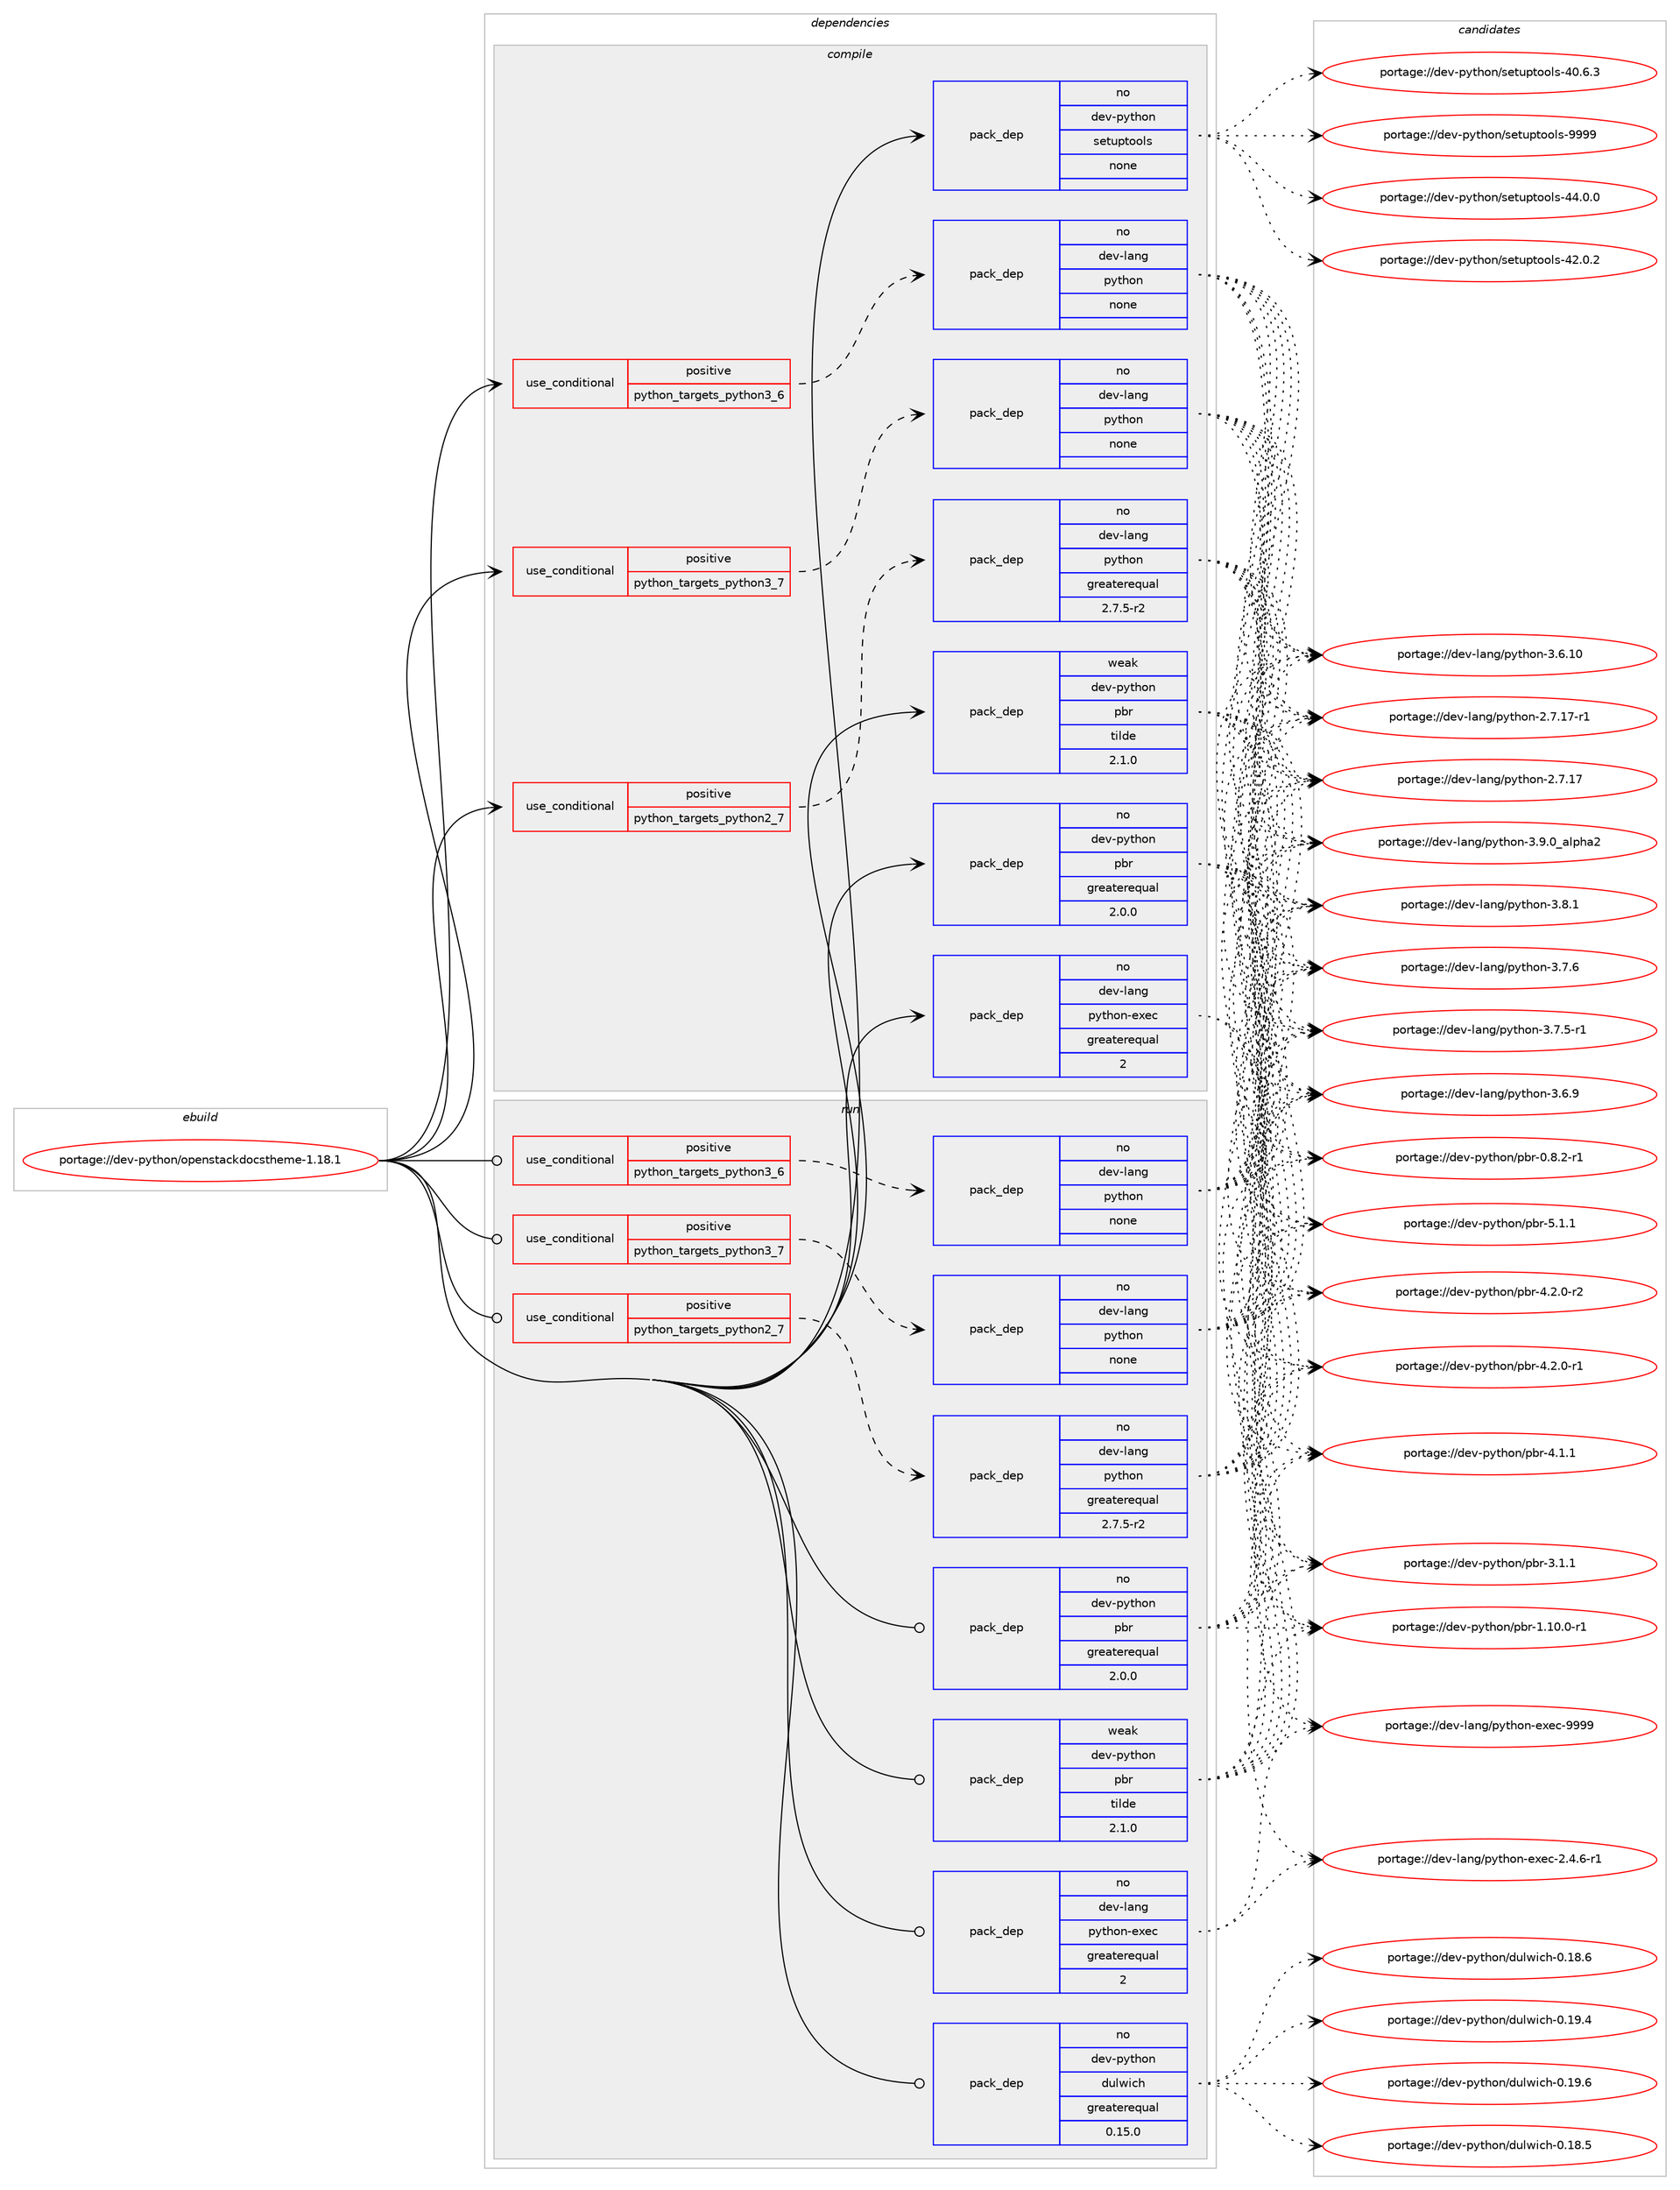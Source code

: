 digraph prolog {

# *************
# Graph options
# *************

newrank=true;
concentrate=true;
compound=true;
graph [rankdir=LR,fontname=Helvetica,fontsize=10,ranksep=1.5];#, ranksep=2.5, nodesep=0.2];
edge  [arrowhead=vee];
node  [fontname=Helvetica,fontsize=10];

# **********
# The ebuild
# **********

subgraph cluster_leftcol {
color=gray;
rank=same;
label=<<i>ebuild</i>>;
id [label="portage://dev-python/openstackdocstheme-1.18.1", color=red, width=4, href="../dev-python/openstackdocstheme-1.18.1.svg"];
}

# ****************
# The dependencies
# ****************

subgraph cluster_midcol {
color=gray;
label=<<i>dependencies</i>>;
subgraph cluster_compile {
fillcolor="#eeeeee";
style=filled;
label=<<i>compile</i>>;
subgraph cond111861 {
dependency446764 [label=<<TABLE BORDER="0" CELLBORDER="1" CELLSPACING="0" CELLPADDING="4"><TR><TD ROWSPAN="3" CELLPADDING="10">use_conditional</TD></TR><TR><TD>positive</TD></TR><TR><TD>python_targets_python2_7</TD></TR></TABLE>>, shape=none, color=red];
subgraph pack329928 {
dependency446765 [label=<<TABLE BORDER="0" CELLBORDER="1" CELLSPACING="0" CELLPADDING="4" WIDTH="220"><TR><TD ROWSPAN="6" CELLPADDING="30">pack_dep</TD></TR><TR><TD WIDTH="110">no</TD></TR><TR><TD>dev-lang</TD></TR><TR><TD>python</TD></TR><TR><TD>greaterequal</TD></TR><TR><TD>2.7.5-r2</TD></TR></TABLE>>, shape=none, color=blue];
}
dependency446764:e -> dependency446765:w [weight=20,style="dashed",arrowhead="vee"];
}
id:e -> dependency446764:w [weight=20,style="solid",arrowhead="vee"];
subgraph cond111862 {
dependency446766 [label=<<TABLE BORDER="0" CELLBORDER="1" CELLSPACING="0" CELLPADDING="4"><TR><TD ROWSPAN="3" CELLPADDING="10">use_conditional</TD></TR><TR><TD>positive</TD></TR><TR><TD>python_targets_python3_6</TD></TR></TABLE>>, shape=none, color=red];
subgraph pack329929 {
dependency446767 [label=<<TABLE BORDER="0" CELLBORDER="1" CELLSPACING="0" CELLPADDING="4" WIDTH="220"><TR><TD ROWSPAN="6" CELLPADDING="30">pack_dep</TD></TR><TR><TD WIDTH="110">no</TD></TR><TR><TD>dev-lang</TD></TR><TR><TD>python</TD></TR><TR><TD>none</TD></TR><TR><TD></TD></TR></TABLE>>, shape=none, color=blue];
}
dependency446766:e -> dependency446767:w [weight=20,style="dashed",arrowhead="vee"];
}
id:e -> dependency446766:w [weight=20,style="solid",arrowhead="vee"];
subgraph cond111863 {
dependency446768 [label=<<TABLE BORDER="0" CELLBORDER="1" CELLSPACING="0" CELLPADDING="4"><TR><TD ROWSPAN="3" CELLPADDING="10">use_conditional</TD></TR><TR><TD>positive</TD></TR><TR><TD>python_targets_python3_7</TD></TR></TABLE>>, shape=none, color=red];
subgraph pack329930 {
dependency446769 [label=<<TABLE BORDER="0" CELLBORDER="1" CELLSPACING="0" CELLPADDING="4" WIDTH="220"><TR><TD ROWSPAN="6" CELLPADDING="30">pack_dep</TD></TR><TR><TD WIDTH="110">no</TD></TR><TR><TD>dev-lang</TD></TR><TR><TD>python</TD></TR><TR><TD>none</TD></TR><TR><TD></TD></TR></TABLE>>, shape=none, color=blue];
}
dependency446768:e -> dependency446769:w [weight=20,style="dashed",arrowhead="vee"];
}
id:e -> dependency446768:w [weight=20,style="solid",arrowhead="vee"];
subgraph pack329931 {
dependency446770 [label=<<TABLE BORDER="0" CELLBORDER="1" CELLSPACING="0" CELLPADDING="4" WIDTH="220"><TR><TD ROWSPAN="6" CELLPADDING="30">pack_dep</TD></TR><TR><TD WIDTH="110">no</TD></TR><TR><TD>dev-lang</TD></TR><TR><TD>python-exec</TD></TR><TR><TD>greaterequal</TD></TR><TR><TD>2</TD></TR></TABLE>>, shape=none, color=blue];
}
id:e -> dependency446770:w [weight=20,style="solid",arrowhead="vee"];
subgraph pack329932 {
dependency446771 [label=<<TABLE BORDER="0" CELLBORDER="1" CELLSPACING="0" CELLPADDING="4" WIDTH="220"><TR><TD ROWSPAN="6" CELLPADDING="30">pack_dep</TD></TR><TR><TD WIDTH="110">no</TD></TR><TR><TD>dev-python</TD></TR><TR><TD>pbr</TD></TR><TR><TD>greaterequal</TD></TR><TR><TD>2.0.0</TD></TR></TABLE>>, shape=none, color=blue];
}
id:e -> dependency446771:w [weight=20,style="solid",arrowhead="vee"];
subgraph pack329933 {
dependency446772 [label=<<TABLE BORDER="0" CELLBORDER="1" CELLSPACING="0" CELLPADDING="4" WIDTH="220"><TR><TD ROWSPAN="6" CELLPADDING="30">pack_dep</TD></TR><TR><TD WIDTH="110">no</TD></TR><TR><TD>dev-python</TD></TR><TR><TD>setuptools</TD></TR><TR><TD>none</TD></TR><TR><TD></TD></TR></TABLE>>, shape=none, color=blue];
}
id:e -> dependency446772:w [weight=20,style="solid",arrowhead="vee"];
subgraph pack329934 {
dependency446773 [label=<<TABLE BORDER="0" CELLBORDER="1" CELLSPACING="0" CELLPADDING="4" WIDTH="220"><TR><TD ROWSPAN="6" CELLPADDING="30">pack_dep</TD></TR><TR><TD WIDTH="110">weak</TD></TR><TR><TD>dev-python</TD></TR><TR><TD>pbr</TD></TR><TR><TD>tilde</TD></TR><TR><TD>2.1.0</TD></TR></TABLE>>, shape=none, color=blue];
}
id:e -> dependency446773:w [weight=20,style="solid",arrowhead="vee"];
}
subgraph cluster_compileandrun {
fillcolor="#eeeeee";
style=filled;
label=<<i>compile and run</i>>;
}
subgraph cluster_run {
fillcolor="#eeeeee";
style=filled;
label=<<i>run</i>>;
subgraph cond111864 {
dependency446774 [label=<<TABLE BORDER="0" CELLBORDER="1" CELLSPACING="0" CELLPADDING="4"><TR><TD ROWSPAN="3" CELLPADDING="10">use_conditional</TD></TR><TR><TD>positive</TD></TR><TR><TD>python_targets_python2_7</TD></TR></TABLE>>, shape=none, color=red];
subgraph pack329935 {
dependency446775 [label=<<TABLE BORDER="0" CELLBORDER="1" CELLSPACING="0" CELLPADDING="4" WIDTH="220"><TR><TD ROWSPAN="6" CELLPADDING="30">pack_dep</TD></TR><TR><TD WIDTH="110">no</TD></TR><TR><TD>dev-lang</TD></TR><TR><TD>python</TD></TR><TR><TD>greaterequal</TD></TR><TR><TD>2.7.5-r2</TD></TR></TABLE>>, shape=none, color=blue];
}
dependency446774:e -> dependency446775:w [weight=20,style="dashed",arrowhead="vee"];
}
id:e -> dependency446774:w [weight=20,style="solid",arrowhead="odot"];
subgraph cond111865 {
dependency446776 [label=<<TABLE BORDER="0" CELLBORDER="1" CELLSPACING="0" CELLPADDING="4"><TR><TD ROWSPAN="3" CELLPADDING="10">use_conditional</TD></TR><TR><TD>positive</TD></TR><TR><TD>python_targets_python3_6</TD></TR></TABLE>>, shape=none, color=red];
subgraph pack329936 {
dependency446777 [label=<<TABLE BORDER="0" CELLBORDER="1" CELLSPACING="0" CELLPADDING="4" WIDTH="220"><TR><TD ROWSPAN="6" CELLPADDING="30">pack_dep</TD></TR><TR><TD WIDTH="110">no</TD></TR><TR><TD>dev-lang</TD></TR><TR><TD>python</TD></TR><TR><TD>none</TD></TR><TR><TD></TD></TR></TABLE>>, shape=none, color=blue];
}
dependency446776:e -> dependency446777:w [weight=20,style="dashed",arrowhead="vee"];
}
id:e -> dependency446776:w [weight=20,style="solid",arrowhead="odot"];
subgraph cond111866 {
dependency446778 [label=<<TABLE BORDER="0" CELLBORDER="1" CELLSPACING="0" CELLPADDING="4"><TR><TD ROWSPAN="3" CELLPADDING="10">use_conditional</TD></TR><TR><TD>positive</TD></TR><TR><TD>python_targets_python3_7</TD></TR></TABLE>>, shape=none, color=red];
subgraph pack329937 {
dependency446779 [label=<<TABLE BORDER="0" CELLBORDER="1" CELLSPACING="0" CELLPADDING="4" WIDTH="220"><TR><TD ROWSPAN="6" CELLPADDING="30">pack_dep</TD></TR><TR><TD WIDTH="110">no</TD></TR><TR><TD>dev-lang</TD></TR><TR><TD>python</TD></TR><TR><TD>none</TD></TR><TR><TD></TD></TR></TABLE>>, shape=none, color=blue];
}
dependency446778:e -> dependency446779:w [weight=20,style="dashed",arrowhead="vee"];
}
id:e -> dependency446778:w [weight=20,style="solid",arrowhead="odot"];
subgraph pack329938 {
dependency446780 [label=<<TABLE BORDER="0" CELLBORDER="1" CELLSPACING="0" CELLPADDING="4" WIDTH="220"><TR><TD ROWSPAN="6" CELLPADDING="30">pack_dep</TD></TR><TR><TD WIDTH="110">no</TD></TR><TR><TD>dev-lang</TD></TR><TR><TD>python-exec</TD></TR><TR><TD>greaterequal</TD></TR><TR><TD>2</TD></TR></TABLE>>, shape=none, color=blue];
}
id:e -> dependency446780:w [weight=20,style="solid",arrowhead="odot"];
subgraph pack329939 {
dependency446781 [label=<<TABLE BORDER="0" CELLBORDER="1" CELLSPACING="0" CELLPADDING="4" WIDTH="220"><TR><TD ROWSPAN="6" CELLPADDING="30">pack_dep</TD></TR><TR><TD WIDTH="110">no</TD></TR><TR><TD>dev-python</TD></TR><TR><TD>dulwich</TD></TR><TR><TD>greaterequal</TD></TR><TR><TD>0.15.0</TD></TR></TABLE>>, shape=none, color=blue];
}
id:e -> dependency446781:w [weight=20,style="solid",arrowhead="odot"];
subgraph pack329940 {
dependency446782 [label=<<TABLE BORDER="0" CELLBORDER="1" CELLSPACING="0" CELLPADDING="4" WIDTH="220"><TR><TD ROWSPAN="6" CELLPADDING="30">pack_dep</TD></TR><TR><TD WIDTH="110">no</TD></TR><TR><TD>dev-python</TD></TR><TR><TD>pbr</TD></TR><TR><TD>greaterequal</TD></TR><TR><TD>2.0.0</TD></TR></TABLE>>, shape=none, color=blue];
}
id:e -> dependency446782:w [weight=20,style="solid",arrowhead="odot"];
subgraph pack329941 {
dependency446783 [label=<<TABLE BORDER="0" CELLBORDER="1" CELLSPACING="0" CELLPADDING="4" WIDTH="220"><TR><TD ROWSPAN="6" CELLPADDING="30">pack_dep</TD></TR><TR><TD WIDTH="110">weak</TD></TR><TR><TD>dev-python</TD></TR><TR><TD>pbr</TD></TR><TR><TD>tilde</TD></TR><TR><TD>2.1.0</TD></TR></TABLE>>, shape=none, color=blue];
}
id:e -> dependency446783:w [weight=20,style="solid",arrowhead="odot"];
}
}

# **************
# The candidates
# **************

subgraph cluster_choices {
rank=same;
color=gray;
label=<<i>candidates</i>>;

subgraph choice329928 {
color=black;
nodesep=1;
choice10010111845108971101034711212111610411111045514657464895971081121049750 [label="portage://dev-lang/python-3.9.0_alpha2", color=red, width=4,href="../dev-lang/python-3.9.0_alpha2.svg"];
choice100101118451089711010347112121116104111110455146564649 [label="portage://dev-lang/python-3.8.1", color=red, width=4,href="../dev-lang/python-3.8.1.svg"];
choice100101118451089711010347112121116104111110455146554654 [label="portage://dev-lang/python-3.7.6", color=red, width=4,href="../dev-lang/python-3.7.6.svg"];
choice1001011184510897110103471121211161041111104551465546534511449 [label="portage://dev-lang/python-3.7.5-r1", color=red, width=4,href="../dev-lang/python-3.7.5-r1.svg"];
choice100101118451089711010347112121116104111110455146544657 [label="portage://dev-lang/python-3.6.9", color=red, width=4,href="../dev-lang/python-3.6.9.svg"];
choice10010111845108971101034711212111610411111045514654464948 [label="portage://dev-lang/python-3.6.10", color=red, width=4,href="../dev-lang/python-3.6.10.svg"];
choice100101118451089711010347112121116104111110455046554649554511449 [label="portage://dev-lang/python-2.7.17-r1", color=red, width=4,href="../dev-lang/python-2.7.17-r1.svg"];
choice10010111845108971101034711212111610411111045504655464955 [label="portage://dev-lang/python-2.7.17", color=red, width=4,href="../dev-lang/python-2.7.17.svg"];
dependency446765:e -> choice10010111845108971101034711212111610411111045514657464895971081121049750:w [style=dotted,weight="100"];
dependency446765:e -> choice100101118451089711010347112121116104111110455146564649:w [style=dotted,weight="100"];
dependency446765:e -> choice100101118451089711010347112121116104111110455146554654:w [style=dotted,weight="100"];
dependency446765:e -> choice1001011184510897110103471121211161041111104551465546534511449:w [style=dotted,weight="100"];
dependency446765:e -> choice100101118451089711010347112121116104111110455146544657:w [style=dotted,weight="100"];
dependency446765:e -> choice10010111845108971101034711212111610411111045514654464948:w [style=dotted,weight="100"];
dependency446765:e -> choice100101118451089711010347112121116104111110455046554649554511449:w [style=dotted,weight="100"];
dependency446765:e -> choice10010111845108971101034711212111610411111045504655464955:w [style=dotted,weight="100"];
}
subgraph choice329929 {
color=black;
nodesep=1;
choice10010111845108971101034711212111610411111045514657464895971081121049750 [label="portage://dev-lang/python-3.9.0_alpha2", color=red, width=4,href="../dev-lang/python-3.9.0_alpha2.svg"];
choice100101118451089711010347112121116104111110455146564649 [label="portage://dev-lang/python-3.8.1", color=red, width=4,href="../dev-lang/python-3.8.1.svg"];
choice100101118451089711010347112121116104111110455146554654 [label="portage://dev-lang/python-3.7.6", color=red, width=4,href="../dev-lang/python-3.7.6.svg"];
choice1001011184510897110103471121211161041111104551465546534511449 [label="portage://dev-lang/python-3.7.5-r1", color=red, width=4,href="../dev-lang/python-3.7.5-r1.svg"];
choice100101118451089711010347112121116104111110455146544657 [label="portage://dev-lang/python-3.6.9", color=red, width=4,href="../dev-lang/python-3.6.9.svg"];
choice10010111845108971101034711212111610411111045514654464948 [label="portage://dev-lang/python-3.6.10", color=red, width=4,href="../dev-lang/python-3.6.10.svg"];
choice100101118451089711010347112121116104111110455046554649554511449 [label="portage://dev-lang/python-2.7.17-r1", color=red, width=4,href="../dev-lang/python-2.7.17-r1.svg"];
choice10010111845108971101034711212111610411111045504655464955 [label="portage://dev-lang/python-2.7.17", color=red, width=4,href="../dev-lang/python-2.7.17.svg"];
dependency446767:e -> choice10010111845108971101034711212111610411111045514657464895971081121049750:w [style=dotted,weight="100"];
dependency446767:e -> choice100101118451089711010347112121116104111110455146564649:w [style=dotted,weight="100"];
dependency446767:e -> choice100101118451089711010347112121116104111110455146554654:w [style=dotted,weight="100"];
dependency446767:e -> choice1001011184510897110103471121211161041111104551465546534511449:w [style=dotted,weight="100"];
dependency446767:e -> choice100101118451089711010347112121116104111110455146544657:w [style=dotted,weight="100"];
dependency446767:e -> choice10010111845108971101034711212111610411111045514654464948:w [style=dotted,weight="100"];
dependency446767:e -> choice100101118451089711010347112121116104111110455046554649554511449:w [style=dotted,weight="100"];
dependency446767:e -> choice10010111845108971101034711212111610411111045504655464955:w [style=dotted,weight="100"];
}
subgraph choice329930 {
color=black;
nodesep=1;
choice10010111845108971101034711212111610411111045514657464895971081121049750 [label="portage://dev-lang/python-3.9.0_alpha2", color=red, width=4,href="../dev-lang/python-3.9.0_alpha2.svg"];
choice100101118451089711010347112121116104111110455146564649 [label="portage://dev-lang/python-3.8.1", color=red, width=4,href="../dev-lang/python-3.8.1.svg"];
choice100101118451089711010347112121116104111110455146554654 [label="portage://dev-lang/python-3.7.6", color=red, width=4,href="../dev-lang/python-3.7.6.svg"];
choice1001011184510897110103471121211161041111104551465546534511449 [label="portage://dev-lang/python-3.7.5-r1", color=red, width=4,href="../dev-lang/python-3.7.5-r1.svg"];
choice100101118451089711010347112121116104111110455146544657 [label="portage://dev-lang/python-3.6.9", color=red, width=4,href="../dev-lang/python-3.6.9.svg"];
choice10010111845108971101034711212111610411111045514654464948 [label="portage://dev-lang/python-3.6.10", color=red, width=4,href="../dev-lang/python-3.6.10.svg"];
choice100101118451089711010347112121116104111110455046554649554511449 [label="portage://dev-lang/python-2.7.17-r1", color=red, width=4,href="../dev-lang/python-2.7.17-r1.svg"];
choice10010111845108971101034711212111610411111045504655464955 [label="portage://dev-lang/python-2.7.17", color=red, width=4,href="../dev-lang/python-2.7.17.svg"];
dependency446769:e -> choice10010111845108971101034711212111610411111045514657464895971081121049750:w [style=dotted,weight="100"];
dependency446769:e -> choice100101118451089711010347112121116104111110455146564649:w [style=dotted,weight="100"];
dependency446769:e -> choice100101118451089711010347112121116104111110455146554654:w [style=dotted,weight="100"];
dependency446769:e -> choice1001011184510897110103471121211161041111104551465546534511449:w [style=dotted,weight="100"];
dependency446769:e -> choice100101118451089711010347112121116104111110455146544657:w [style=dotted,weight="100"];
dependency446769:e -> choice10010111845108971101034711212111610411111045514654464948:w [style=dotted,weight="100"];
dependency446769:e -> choice100101118451089711010347112121116104111110455046554649554511449:w [style=dotted,weight="100"];
dependency446769:e -> choice10010111845108971101034711212111610411111045504655464955:w [style=dotted,weight="100"];
}
subgraph choice329931 {
color=black;
nodesep=1;
choice10010111845108971101034711212111610411111045101120101994557575757 [label="portage://dev-lang/python-exec-9999", color=red, width=4,href="../dev-lang/python-exec-9999.svg"];
choice10010111845108971101034711212111610411111045101120101994550465246544511449 [label="portage://dev-lang/python-exec-2.4.6-r1", color=red, width=4,href="../dev-lang/python-exec-2.4.6-r1.svg"];
dependency446770:e -> choice10010111845108971101034711212111610411111045101120101994557575757:w [style=dotted,weight="100"];
dependency446770:e -> choice10010111845108971101034711212111610411111045101120101994550465246544511449:w [style=dotted,weight="100"];
}
subgraph choice329932 {
color=black;
nodesep=1;
choice100101118451121211161041111104711298114455346494649 [label="portage://dev-python/pbr-5.1.1", color=red, width=4,href="../dev-python/pbr-5.1.1.svg"];
choice1001011184511212111610411111047112981144552465046484511450 [label="portage://dev-python/pbr-4.2.0-r2", color=red, width=4,href="../dev-python/pbr-4.2.0-r2.svg"];
choice1001011184511212111610411111047112981144552465046484511449 [label="portage://dev-python/pbr-4.2.0-r1", color=red, width=4,href="../dev-python/pbr-4.2.0-r1.svg"];
choice100101118451121211161041111104711298114455246494649 [label="portage://dev-python/pbr-4.1.1", color=red, width=4,href="../dev-python/pbr-4.1.1.svg"];
choice100101118451121211161041111104711298114455146494649 [label="portage://dev-python/pbr-3.1.1", color=red, width=4,href="../dev-python/pbr-3.1.1.svg"];
choice100101118451121211161041111104711298114454946494846484511449 [label="portage://dev-python/pbr-1.10.0-r1", color=red, width=4,href="../dev-python/pbr-1.10.0-r1.svg"];
choice1001011184511212111610411111047112981144548465646504511449 [label="portage://dev-python/pbr-0.8.2-r1", color=red, width=4,href="../dev-python/pbr-0.8.2-r1.svg"];
dependency446771:e -> choice100101118451121211161041111104711298114455346494649:w [style=dotted,weight="100"];
dependency446771:e -> choice1001011184511212111610411111047112981144552465046484511450:w [style=dotted,weight="100"];
dependency446771:e -> choice1001011184511212111610411111047112981144552465046484511449:w [style=dotted,weight="100"];
dependency446771:e -> choice100101118451121211161041111104711298114455246494649:w [style=dotted,weight="100"];
dependency446771:e -> choice100101118451121211161041111104711298114455146494649:w [style=dotted,weight="100"];
dependency446771:e -> choice100101118451121211161041111104711298114454946494846484511449:w [style=dotted,weight="100"];
dependency446771:e -> choice1001011184511212111610411111047112981144548465646504511449:w [style=dotted,weight="100"];
}
subgraph choice329933 {
color=black;
nodesep=1;
choice10010111845112121116104111110471151011161171121161111111081154557575757 [label="portage://dev-python/setuptools-9999", color=red, width=4,href="../dev-python/setuptools-9999.svg"];
choice100101118451121211161041111104711510111611711211611111110811545525246484648 [label="portage://dev-python/setuptools-44.0.0", color=red, width=4,href="../dev-python/setuptools-44.0.0.svg"];
choice100101118451121211161041111104711510111611711211611111110811545525046484650 [label="portage://dev-python/setuptools-42.0.2", color=red, width=4,href="../dev-python/setuptools-42.0.2.svg"];
choice100101118451121211161041111104711510111611711211611111110811545524846544651 [label="portage://dev-python/setuptools-40.6.3", color=red, width=4,href="../dev-python/setuptools-40.6.3.svg"];
dependency446772:e -> choice10010111845112121116104111110471151011161171121161111111081154557575757:w [style=dotted,weight="100"];
dependency446772:e -> choice100101118451121211161041111104711510111611711211611111110811545525246484648:w [style=dotted,weight="100"];
dependency446772:e -> choice100101118451121211161041111104711510111611711211611111110811545525046484650:w [style=dotted,weight="100"];
dependency446772:e -> choice100101118451121211161041111104711510111611711211611111110811545524846544651:w [style=dotted,weight="100"];
}
subgraph choice329934 {
color=black;
nodesep=1;
choice100101118451121211161041111104711298114455346494649 [label="portage://dev-python/pbr-5.1.1", color=red, width=4,href="../dev-python/pbr-5.1.1.svg"];
choice1001011184511212111610411111047112981144552465046484511450 [label="portage://dev-python/pbr-4.2.0-r2", color=red, width=4,href="../dev-python/pbr-4.2.0-r2.svg"];
choice1001011184511212111610411111047112981144552465046484511449 [label="portage://dev-python/pbr-4.2.0-r1", color=red, width=4,href="../dev-python/pbr-4.2.0-r1.svg"];
choice100101118451121211161041111104711298114455246494649 [label="portage://dev-python/pbr-4.1.1", color=red, width=4,href="../dev-python/pbr-4.1.1.svg"];
choice100101118451121211161041111104711298114455146494649 [label="portage://dev-python/pbr-3.1.1", color=red, width=4,href="../dev-python/pbr-3.1.1.svg"];
choice100101118451121211161041111104711298114454946494846484511449 [label="portage://dev-python/pbr-1.10.0-r1", color=red, width=4,href="../dev-python/pbr-1.10.0-r1.svg"];
choice1001011184511212111610411111047112981144548465646504511449 [label="portage://dev-python/pbr-0.8.2-r1", color=red, width=4,href="../dev-python/pbr-0.8.2-r1.svg"];
dependency446773:e -> choice100101118451121211161041111104711298114455346494649:w [style=dotted,weight="100"];
dependency446773:e -> choice1001011184511212111610411111047112981144552465046484511450:w [style=dotted,weight="100"];
dependency446773:e -> choice1001011184511212111610411111047112981144552465046484511449:w [style=dotted,weight="100"];
dependency446773:e -> choice100101118451121211161041111104711298114455246494649:w [style=dotted,weight="100"];
dependency446773:e -> choice100101118451121211161041111104711298114455146494649:w [style=dotted,weight="100"];
dependency446773:e -> choice100101118451121211161041111104711298114454946494846484511449:w [style=dotted,weight="100"];
dependency446773:e -> choice1001011184511212111610411111047112981144548465646504511449:w [style=dotted,weight="100"];
}
subgraph choice329935 {
color=black;
nodesep=1;
choice10010111845108971101034711212111610411111045514657464895971081121049750 [label="portage://dev-lang/python-3.9.0_alpha2", color=red, width=4,href="../dev-lang/python-3.9.0_alpha2.svg"];
choice100101118451089711010347112121116104111110455146564649 [label="portage://dev-lang/python-3.8.1", color=red, width=4,href="../dev-lang/python-3.8.1.svg"];
choice100101118451089711010347112121116104111110455146554654 [label="portage://dev-lang/python-3.7.6", color=red, width=4,href="../dev-lang/python-3.7.6.svg"];
choice1001011184510897110103471121211161041111104551465546534511449 [label="portage://dev-lang/python-3.7.5-r1", color=red, width=4,href="../dev-lang/python-3.7.5-r1.svg"];
choice100101118451089711010347112121116104111110455146544657 [label="portage://dev-lang/python-3.6.9", color=red, width=4,href="../dev-lang/python-3.6.9.svg"];
choice10010111845108971101034711212111610411111045514654464948 [label="portage://dev-lang/python-3.6.10", color=red, width=4,href="../dev-lang/python-3.6.10.svg"];
choice100101118451089711010347112121116104111110455046554649554511449 [label="portage://dev-lang/python-2.7.17-r1", color=red, width=4,href="../dev-lang/python-2.7.17-r1.svg"];
choice10010111845108971101034711212111610411111045504655464955 [label="portage://dev-lang/python-2.7.17", color=red, width=4,href="../dev-lang/python-2.7.17.svg"];
dependency446775:e -> choice10010111845108971101034711212111610411111045514657464895971081121049750:w [style=dotted,weight="100"];
dependency446775:e -> choice100101118451089711010347112121116104111110455146564649:w [style=dotted,weight="100"];
dependency446775:e -> choice100101118451089711010347112121116104111110455146554654:w [style=dotted,weight="100"];
dependency446775:e -> choice1001011184510897110103471121211161041111104551465546534511449:w [style=dotted,weight="100"];
dependency446775:e -> choice100101118451089711010347112121116104111110455146544657:w [style=dotted,weight="100"];
dependency446775:e -> choice10010111845108971101034711212111610411111045514654464948:w [style=dotted,weight="100"];
dependency446775:e -> choice100101118451089711010347112121116104111110455046554649554511449:w [style=dotted,weight="100"];
dependency446775:e -> choice10010111845108971101034711212111610411111045504655464955:w [style=dotted,weight="100"];
}
subgraph choice329936 {
color=black;
nodesep=1;
choice10010111845108971101034711212111610411111045514657464895971081121049750 [label="portage://dev-lang/python-3.9.0_alpha2", color=red, width=4,href="../dev-lang/python-3.9.0_alpha2.svg"];
choice100101118451089711010347112121116104111110455146564649 [label="portage://dev-lang/python-3.8.1", color=red, width=4,href="../dev-lang/python-3.8.1.svg"];
choice100101118451089711010347112121116104111110455146554654 [label="portage://dev-lang/python-3.7.6", color=red, width=4,href="../dev-lang/python-3.7.6.svg"];
choice1001011184510897110103471121211161041111104551465546534511449 [label="portage://dev-lang/python-3.7.5-r1", color=red, width=4,href="../dev-lang/python-3.7.5-r1.svg"];
choice100101118451089711010347112121116104111110455146544657 [label="portage://dev-lang/python-3.6.9", color=red, width=4,href="../dev-lang/python-3.6.9.svg"];
choice10010111845108971101034711212111610411111045514654464948 [label="portage://dev-lang/python-3.6.10", color=red, width=4,href="../dev-lang/python-3.6.10.svg"];
choice100101118451089711010347112121116104111110455046554649554511449 [label="portage://dev-lang/python-2.7.17-r1", color=red, width=4,href="../dev-lang/python-2.7.17-r1.svg"];
choice10010111845108971101034711212111610411111045504655464955 [label="portage://dev-lang/python-2.7.17", color=red, width=4,href="../dev-lang/python-2.7.17.svg"];
dependency446777:e -> choice10010111845108971101034711212111610411111045514657464895971081121049750:w [style=dotted,weight="100"];
dependency446777:e -> choice100101118451089711010347112121116104111110455146564649:w [style=dotted,weight="100"];
dependency446777:e -> choice100101118451089711010347112121116104111110455146554654:w [style=dotted,weight="100"];
dependency446777:e -> choice1001011184510897110103471121211161041111104551465546534511449:w [style=dotted,weight="100"];
dependency446777:e -> choice100101118451089711010347112121116104111110455146544657:w [style=dotted,weight="100"];
dependency446777:e -> choice10010111845108971101034711212111610411111045514654464948:w [style=dotted,weight="100"];
dependency446777:e -> choice100101118451089711010347112121116104111110455046554649554511449:w [style=dotted,weight="100"];
dependency446777:e -> choice10010111845108971101034711212111610411111045504655464955:w [style=dotted,weight="100"];
}
subgraph choice329937 {
color=black;
nodesep=1;
choice10010111845108971101034711212111610411111045514657464895971081121049750 [label="portage://dev-lang/python-3.9.0_alpha2", color=red, width=4,href="../dev-lang/python-3.9.0_alpha2.svg"];
choice100101118451089711010347112121116104111110455146564649 [label="portage://dev-lang/python-3.8.1", color=red, width=4,href="../dev-lang/python-3.8.1.svg"];
choice100101118451089711010347112121116104111110455146554654 [label="portage://dev-lang/python-3.7.6", color=red, width=4,href="../dev-lang/python-3.7.6.svg"];
choice1001011184510897110103471121211161041111104551465546534511449 [label="portage://dev-lang/python-3.7.5-r1", color=red, width=4,href="../dev-lang/python-3.7.5-r1.svg"];
choice100101118451089711010347112121116104111110455146544657 [label="portage://dev-lang/python-3.6.9", color=red, width=4,href="../dev-lang/python-3.6.9.svg"];
choice10010111845108971101034711212111610411111045514654464948 [label="portage://dev-lang/python-3.6.10", color=red, width=4,href="../dev-lang/python-3.6.10.svg"];
choice100101118451089711010347112121116104111110455046554649554511449 [label="portage://dev-lang/python-2.7.17-r1", color=red, width=4,href="../dev-lang/python-2.7.17-r1.svg"];
choice10010111845108971101034711212111610411111045504655464955 [label="portage://dev-lang/python-2.7.17", color=red, width=4,href="../dev-lang/python-2.7.17.svg"];
dependency446779:e -> choice10010111845108971101034711212111610411111045514657464895971081121049750:w [style=dotted,weight="100"];
dependency446779:e -> choice100101118451089711010347112121116104111110455146564649:w [style=dotted,weight="100"];
dependency446779:e -> choice100101118451089711010347112121116104111110455146554654:w [style=dotted,weight="100"];
dependency446779:e -> choice1001011184510897110103471121211161041111104551465546534511449:w [style=dotted,weight="100"];
dependency446779:e -> choice100101118451089711010347112121116104111110455146544657:w [style=dotted,weight="100"];
dependency446779:e -> choice10010111845108971101034711212111610411111045514654464948:w [style=dotted,weight="100"];
dependency446779:e -> choice100101118451089711010347112121116104111110455046554649554511449:w [style=dotted,weight="100"];
dependency446779:e -> choice10010111845108971101034711212111610411111045504655464955:w [style=dotted,weight="100"];
}
subgraph choice329938 {
color=black;
nodesep=1;
choice10010111845108971101034711212111610411111045101120101994557575757 [label="portage://dev-lang/python-exec-9999", color=red, width=4,href="../dev-lang/python-exec-9999.svg"];
choice10010111845108971101034711212111610411111045101120101994550465246544511449 [label="portage://dev-lang/python-exec-2.4.6-r1", color=red, width=4,href="../dev-lang/python-exec-2.4.6-r1.svg"];
dependency446780:e -> choice10010111845108971101034711212111610411111045101120101994557575757:w [style=dotted,weight="100"];
dependency446780:e -> choice10010111845108971101034711212111610411111045101120101994550465246544511449:w [style=dotted,weight="100"];
}
subgraph choice329939 {
color=black;
nodesep=1;
choice10010111845112121116104111110471001171081191059910445484649574654 [label="portage://dev-python/dulwich-0.19.6", color=red, width=4,href="../dev-python/dulwich-0.19.6.svg"];
choice10010111845112121116104111110471001171081191059910445484649574652 [label="portage://dev-python/dulwich-0.19.4", color=red, width=4,href="../dev-python/dulwich-0.19.4.svg"];
choice10010111845112121116104111110471001171081191059910445484649564654 [label="portage://dev-python/dulwich-0.18.6", color=red, width=4,href="../dev-python/dulwich-0.18.6.svg"];
choice10010111845112121116104111110471001171081191059910445484649564653 [label="portage://dev-python/dulwich-0.18.5", color=red, width=4,href="../dev-python/dulwich-0.18.5.svg"];
dependency446781:e -> choice10010111845112121116104111110471001171081191059910445484649574654:w [style=dotted,weight="100"];
dependency446781:e -> choice10010111845112121116104111110471001171081191059910445484649574652:w [style=dotted,weight="100"];
dependency446781:e -> choice10010111845112121116104111110471001171081191059910445484649564654:w [style=dotted,weight="100"];
dependency446781:e -> choice10010111845112121116104111110471001171081191059910445484649564653:w [style=dotted,weight="100"];
}
subgraph choice329940 {
color=black;
nodesep=1;
choice100101118451121211161041111104711298114455346494649 [label="portage://dev-python/pbr-5.1.1", color=red, width=4,href="../dev-python/pbr-5.1.1.svg"];
choice1001011184511212111610411111047112981144552465046484511450 [label="portage://dev-python/pbr-4.2.0-r2", color=red, width=4,href="../dev-python/pbr-4.2.0-r2.svg"];
choice1001011184511212111610411111047112981144552465046484511449 [label="portage://dev-python/pbr-4.2.0-r1", color=red, width=4,href="../dev-python/pbr-4.2.0-r1.svg"];
choice100101118451121211161041111104711298114455246494649 [label="portage://dev-python/pbr-4.1.1", color=red, width=4,href="../dev-python/pbr-4.1.1.svg"];
choice100101118451121211161041111104711298114455146494649 [label="portage://dev-python/pbr-3.1.1", color=red, width=4,href="../dev-python/pbr-3.1.1.svg"];
choice100101118451121211161041111104711298114454946494846484511449 [label="portage://dev-python/pbr-1.10.0-r1", color=red, width=4,href="../dev-python/pbr-1.10.0-r1.svg"];
choice1001011184511212111610411111047112981144548465646504511449 [label="portage://dev-python/pbr-0.8.2-r1", color=red, width=4,href="../dev-python/pbr-0.8.2-r1.svg"];
dependency446782:e -> choice100101118451121211161041111104711298114455346494649:w [style=dotted,weight="100"];
dependency446782:e -> choice1001011184511212111610411111047112981144552465046484511450:w [style=dotted,weight="100"];
dependency446782:e -> choice1001011184511212111610411111047112981144552465046484511449:w [style=dotted,weight="100"];
dependency446782:e -> choice100101118451121211161041111104711298114455246494649:w [style=dotted,weight="100"];
dependency446782:e -> choice100101118451121211161041111104711298114455146494649:w [style=dotted,weight="100"];
dependency446782:e -> choice100101118451121211161041111104711298114454946494846484511449:w [style=dotted,weight="100"];
dependency446782:e -> choice1001011184511212111610411111047112981144548465646504511449:w [style=dotted,weight="100"];
}
subgraph choice329941 {
color=black;
nodesep=1;
choice100101118451121211161041111104711298114455346494649 [label="portage://dev-python/pbr-5.1.1", color=red, width=4,href="../dev-python/pbr-5.1.1.svg"];
choice1001011184511212111610411111047112981144552465046484511450 [label="portage://dev-python/pbr-4.2.0-r2", color=red, width=4,href="../dev-python/pbr-4.2.0-r2.svg"];
choice1001011184511212111610411111047112981144552465046484511449 [label="portage://dev-python/pbr-4.2.0-r1", color=red, width=4,href="../dev-python/pbr-4.2.0-r1.svg"];
choice100101118451121211161041111104711298114455246494649 [label="portage://dev-python/pbr-4.1.1", color=red, width=4,href="../dev-python/pbr-4.1.1.svg"];
choice100101118451121211161041111104711298114455146494649 [label="portage://dev-python/pbr-3.1.1", color=red, width=4,href="../dev-python/pbr-3.1.1.svg"];
choice100101118451121211161041111104711298114454946494846484511449 [label="portage://dev-python/pbr-1.10.0-r1", color=red, width=4,href="../dev-python/pbr-1.10.0-r1.svg"];
choice1001011184511212111610411111047112981144548465646504511449 [label="portage://dev-python/pbr-0.8.2-r1", color=red, width=4,href="../dev-python/pbr-0.8.2-r1.svg"];
dependency446783:e -> choice100101118451121211161041111104711298114455346494649:w [style=dotted,weight="100"];
dependency446783:e -> choice1001011184511212111610411111047112981144552465046484511450:w [style=dotted,weight="100"];
dependency446783:e -> choice1001011184511212111610411111047112981144552465046484511449:w [style=dotted,weight="100"];
dependency446783:e -> choice100101118451121211161041111104711298114455246494649:w [style=dotted,weight="100"];
dependency446783:e -> choice100101118451121211161041111104711298114455146494649:w [style=dotted,weight="100"];
dependency446783:e -> choice100101118451121211161041111104711298114454946494846484511449:w [style=dotted,weight="100"];
dependency446783:e -> choice1001011184511212111610411111047112981144548465646504511449:w [style=dotted,weight="100"];
}
}

}
